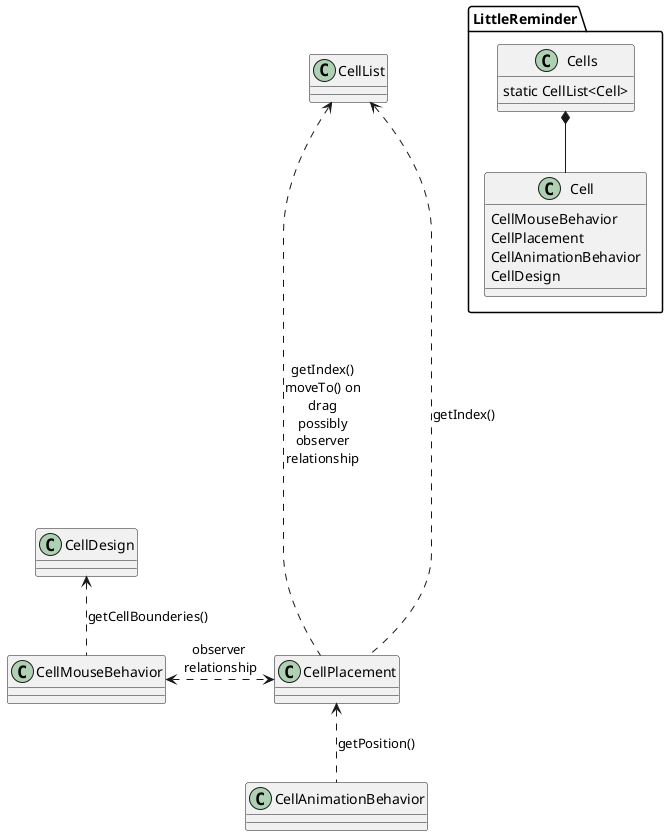 @startuml
package LittleReminder{
class Cells{
static CellList<Cell>
}
class Cell{
CellMouseBehavior
CellPlacement
CellAnimationBehavior
CellDesign
}
}
Cells *-- Cell

'Dependencies

CellDesign <.. CellMouseBehavior: getCellBounderies()
CellPlacement <.. CellAnimationBehavior: getPosition()
CellMouseBehavior <.> CellPlacement: observer \nrelationship
CellList <..... CellPlacement: getIndex()\nmoveTo() on\ndrag\npossibly\nobserver\nrelationship
CellList <..... CellPlacement: getIndex()
@endumlw